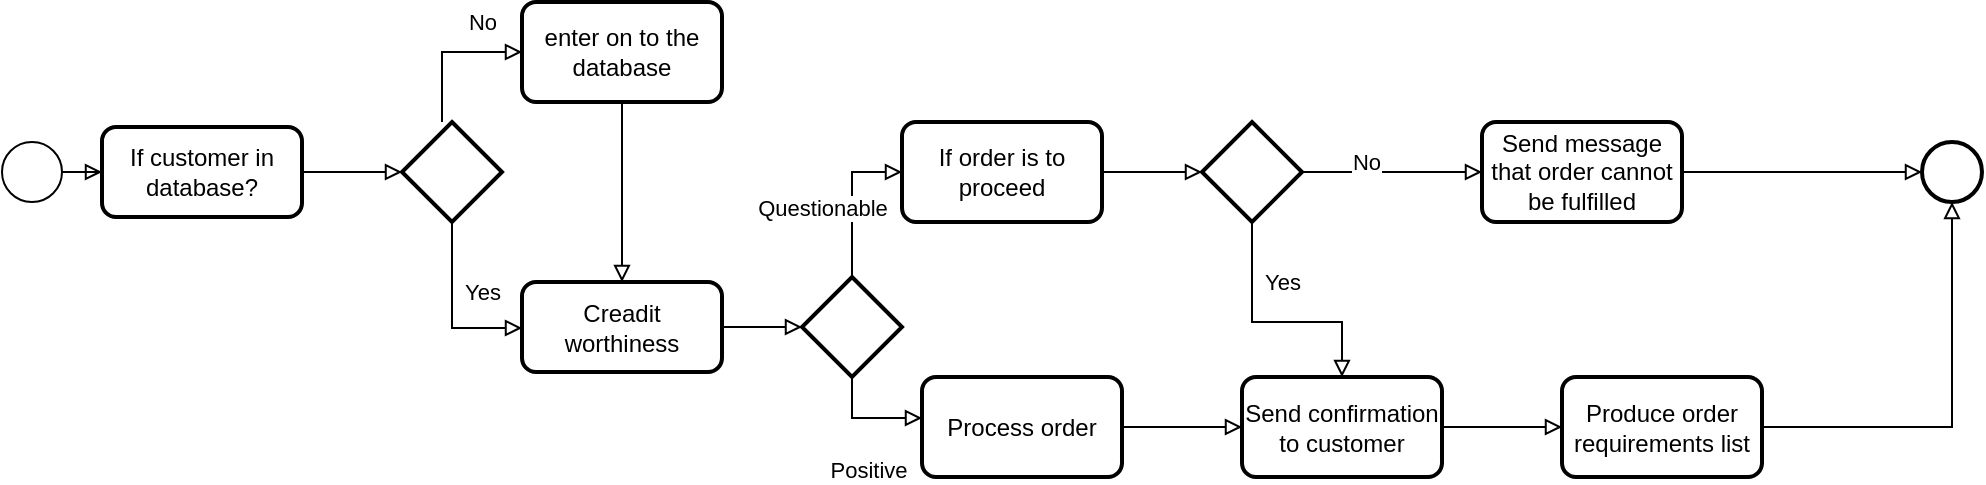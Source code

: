<mxfile version="13.8.1" type="github">
  <diagram id="C5RBs43oDa-KdzZeNtuy" name="Page-1">
    <mxGraphModel dx="1422" dy="794" grid="1" gridSize="10" guides="1" tooltips="1" connect="1" arrows="1" fold="1" page="1" pageScale="1" pageWidth="827" pageHeight="1169" math="0" shadow="0">
      <root>
        <mxCell id="WIyWlLk6GJQsqaUBKTNV-0" />
        <mxCell id="WIyWlLk6GJQsqaUBKTNV-1" parent="WIyWlLk6GJQsqaUBKTNV-0" />
        <mxCell id="dr_eGFU53ikKN1Gfr4Bc-15" value="No" style="edgeStyle=orthogonalEdgeStyle;rounded=0;orthogonalLoop=1;jettySize=auto;html=1;entryX=0;entryY=0.5;entryDx=0;entryDy=0;endArrow=block;endFill=0;strokeColor=#000000;" edge="1" parent="WIyWlLk6GJQsqaUBKTNV-1" source="dr_eGFU53ikKN1Gfr4Bc-11" target="dr_eGFU53ikKN1Gfr4Bc-14">
          <mxGeometry x="0.467" y="15" relative="1" as="geometry">
            <Array as="points">
              <mxPoint x="240" y="305" />
            </Array>
            <mxPoint as="offset" />
          </mxGeometry>
        </mxCell>
        <mxCell id="dr_eGFU53ikKN1Gfr4Bc-30" value="Yes" style="edgeStyle=orthogonalEdgeStyle;rounded=0;orthogonalLoop=1;jettySize=auto;html=1;endArrow=block;endFill=0;strokeColor=#000000;" edge="1" parent="WIyWlLk6GJQsqaUBKTNV-1" source="dr_eGFU53ikKN1Gfr4Bc-11" target="dr_eGFU53ikKN1Gfr4Bc-29">
          <mxGeometry x="-0.2" y="15" relative="1" as="geometry">
            <Array as="points">
              <mxPoint x="245" y="443" />
            </Array>
            <mxPoint as="offset" />
          </mxGeometry>
        </mxCell>
        <mxCell id="dr_eGFU53ikKN1Gfr4Bc-11" value="" style="strokeWidth=2;html=1;shape=mxgraph.flowchart.decision;whiteSpace=wrap;" vertex="1" parent="WIyWlLk6GJQsqaUBKTNV-1">
          <mxGeometry x="220" y="340" width="50" height="50" as="geometry" />
        </mxCell>
        <mxCell id="dr_eGFU53ikKN1Gfr4Bc-41" style="edgeStyle=orthogonalEdgeStyle;rounded=0;orthogonalLoop=1;jettySize=auto;html=1;entryX=0.5;entryY=0;entryDx=0;entryDy=0;endArrow=block;endFill=0;strokeColor=#000000;" edge="1" parent="WIyWlLk6GJQsqaUBKTNV-1" source="dr_eGFU53ikKN1Gfr4Bc-14" target="dr_eGFU53ikKN1Gfr4Bc-29">
          <mxGeometry relative="1" as="geometry">
            <Array as="points">
              <mxPoint x="330" y="370" />
              <mxPoint x="330" y="370" />
            </Array>
          </mxGeometry>
        </mxCell>
        <mxCell id="dr_eGFU53ikKN1Gfr4Bc-14" value="enter on to the database" style="rounded=1;whiteSpace=wrap;html=1;absoluteArcSize=1;arcSize=14;strokeWidth=2;" vertex="1" parent="WIyWlLk6GJQsqaUBKTNV-1">
          <mxGeometry x="280" y="280" width="100" height="50" as="geometry" />
        </mxCell>
        <mxCell id="dr_eGFU53ikKN1Gfr4Bc-25" style="edgeStyle=orthogonalEdgeStyle;rounded=0;orthogonalLoop=1;jettySize=auto;html=1;endArrow=block;endFill=0;strokeColor=#000000;" edge="1" parent="WIyWlLk6GJQsqaUBKTNV-1" source="dr_eGFU53ikKN1Gfr4Bc-22" target="dr_eGFU53ikKN1Gfr4Bc-24">
          <mxGeometry relative="1" as="geometry" />
        </mxCell>
        <mxCell id="dr_eGFU53ikKN1Gfr4Bc-22" value="Process order" style="rounded=1;whiteSpace=wrap;html=1;absoluteArcSize=1;arcSize=14;strokeWidth=2;" vertex="1" parent="WIyWlLk6GJQsqaUBKTNV-1">
          <mxGeometry x="480" y="467.5" width="100" height="50" as="geometry" />
        </mxCell>
        <mxCell id="dr_eGFU53ikKN1Gfr4Bc-55" value="" style="edgeStyle=orthogonalEdgeStyle;rounded=0;orthogonalLoop=1;jettySize=auto;html=1;endArrow=block;endFill=0;strokeColor=#000000;" edge="1" parent="WIyWlLk6GJQsqaUBKTNV-1" source="dr_eGFU53ikKN1Gfr4Bc-24" target="dr_eGFU53ikKN1Gfr4Bc-54">
          <mxGeometry relative="1" as="geometry" />
        </mxCell>
        <mxCell id="dr_eGFU53ikKN1Gfr4Bc-24" value="Send confirmation to customer" style="rounded=1;whiteSpace=wrap;html=1;absoluteArcSize=1;arcSize=14;strokeWidth=2;" vertex="1" parent="WIyWlLk6GJQsqaUBKTNV-1">
          <mxGeometry x="640" y="467.5" width="100" height="50" as="geometry" />
        </mxCell>
        <mxCell id="dr_eGFU53ikKN1Gfr4Bc-28" style="edgeStyle=orthogonalEdgeStyle;rounded=0;orthogonalLoop=1;jettySize=auto;html=1;entryX=0;entryY=0.5;entryDx=0;entryDy=0;entryPerimeter=0;endArrow=block;endFill=0;strokeColor=#000000;" edge="1" parent="WIyWlLk6GJQsqaUBKTNV-1" source="dr_eGFU53ikKN1Gfr4Bc-26" target="dr_eGFU53ikKN1Gfr4Bc-11">
          <mxGeometry relative="1" as="geometry">
            <Array as="points">
              <mxPoint x="220" y="365" />
              <mxPoint x="220" y="365" />
            </Array>
          </mxGeometry>
        </mxCell>
        <mxCell id="dr_eGFU53ikKN1Gfr4Bc-26" value="If customer in database?" style="rounded=1;whiteSpace=wrap;html=1;absoluteArcSize=1;arcSize=14;strokeWidth=2;" vertex="1" parent="WIyWlLk6GJQsqaUBKTNV-1">
          <mxGeometry x="70" y="342.5" width="100" height="45" as="geometry" />
        </mxCell>
        <mxCell id="dr_eGFU53ikKN1Gfr4Bc-33" value="" style="edgeStyle=orthogonalEdgeStyle;rounded=0;orthogonalLoop=1;jettySize=auto;html=1;endArrow=block;endFill=0;strokeColor=#000000;" edge="1" parent="WIyWlLk6GJQsqaUBKTNV-1" source="dr_eGFU53ikKN1Gfr4Bc-29" target="dr_eGFU53ikKN1Gfr4Bc-32">
          <mxGeometry relative="1" as="geometry" />
        </mxCell>
        <mxCell id="dr_eGFU53ikKN1Gfr4Bc-29" value="Creadit worthiness" style="rounded=1;whiteSpace=wrap;html=1;absoluteArcSize=1;arcSize=14;strokeWidth=2;" vertex="1" parent="WIyWlLk6GJQsqaUBKTNV-1">
          <mxGeometry x="280" y="420" width="100" height="45" as="geometry" />
        </mxCell>
        <mxCell id="dr_eGFU53ikKN1Gfr4Bc-34" value="Positive" style="edgeStyle=orthogonalEdgeStyle;rounded=0;orthogonalLoop=1;jettySize=auto;html=1;endArrow=block;endFill=0;strokeColor=#000000;" edge="1" parent="WIyWlLk6GJQsqaUBKTNV-1" source="dr_eGFU53ikKN1Gfr4Bc-32" target="dr_eGFU53ikKN1Gfr4Bc-22">
          <mxGeometry x="-0.261" y="-13" relative="1" as="geometry">
            <Array as="points">
              <mxPoint x="445" y="488" />
            </Array>
            <mxPoint x="8" y="13" as="offset" />
          </mxGeometry>
        </mxCell>
        <mxCell id="dr_eGFU53ikKN1Gfr4Bc-39" value="Questionable" style="edgeStyle=orthogonalEdgeStyle;rounded=0;orthogonalLoop=1;jettySize=auto;html=1;entryX=0;entryY=0.5;entryDx=0;entryDy=0;endArrow=block;endFill=0;strokeColor=#000000;" edge="1" parent="WIyWlLk6GJQsqaUBKTNV-1" source="dr_eGFU53ikKN1Gfr4Bc-32" target="dr_eGFU53ikKN1Gfr4Bc-38">
          <mxGeometry x="-0.091" y="15" relative="1" as="geometry">
            <mxPoint as="offset" />
          </mxGeometry>
        </mxCell>
        <mxCell id="dr_eGFU53ikKN1Gfr4Bc-32" value="" style="strokeWidth=2;html=1;shape=mxgraph.flowchart.decision;whiteSpace=wrap;" vertex="1" parent="WIyWlLk6GJQsqaUBKTNV-1">
          <mxGeometry x="420" y="417.5" width="50" height="50" as="geometry" />
        </mxCell>
        <mxCell id="dr_eGFU53ikKN1Gfr4Bc-45" value="" style="edgeStyle=orthogonalEdgeStyle;rounded=0;orthogonalLoop=1;jettySize=auto;html=1;endArrow=block;endFill=0;strokeColor=#000000;" edge="1" parent="WIyWlLk6GJQsqaUBKTNV-1" source="dr_eGFU53ikKN1Gfr4Bc-38" target="dr_eGFU53ikKN1Gfr4Bc-44">
          <mxGeometry relative="1" as="geometry" />
        </mxCell>
        <mxCell id="dr_eGFU53ikKN1Gfr4Bc-38" value="If order is to proceed" style="rounded=1;whiteSpace=wrap;html=1;absoluteArcSize=1;arcSize=14;strokeWidth=2;" vertex="1" parent="WIyWlLk6GJQsqaUBKTNV-1">
          <mxGeometry x="470" y="340" width="100" height="50" as="geometry" />
        </mxCell>
        <mxCell id="dr_eGFU53ikKN1Gfr4Bc-48" value="No" style="edgeStyle=orthogonalEdgeStyle;rounded=0;orthogonalLoop=1;jettySize=auto;html=1;endArrow=block;endFill=0;strokeColor=#000000;" edge="1" parent="WIyWlLk6GJQsqaUBKTNV-1" source="dr_eGFU53ikKN1Gfr4Bc-44" target="dr_eGFU53ikKN1Gfr4Bc-47">
          <mxGeometry x="-0.3" y="5" relative="1" as="geometry">
            <mxPoint as="offset" />
          </mxGeometry>
        </mxCell>
        <mxCell id="dr_eGFU53ikKN1Gfr4Bc-53" value="Yes" style="edgeStyle=orthogonalEdgeStyle;rounded=0;orthogonalLoop=1;jettySize=auto;html=1;endArrow=block;endFill=0;strokeColor=#000000;entryX=0.5;entryY=0;entryDx=0;entryDy=0;" edge="1" parent="WIyWlLk6GJQsqaUBKTNV-1" target="dr_eGFU53ikKN1Gfr4Bc-24">
          <mxGeometry x="0.061" y="20" relative="1" as="geometry">
            <mxPoint x="645" y="390" as="sourcePoint" />
            <mxPoint x="755" y="500" as="targetPoint" />
            <Array as="points">
              <mxPoint x="670" y="440" />
              <mxPoint x="670" y="440" />
            </Array>
            <mxPoint as="offset" />
          </mxGeometry>
        </mxCell>
        <mxCell id="dr_eGFU53ikKN1Gfr4Bc-44" value="" style="strokeWidth=2;html=1;shape=mxgraph.flowchart.decision;whiteSpace=wrap;" vertex="1" parent="WIyWlLk6GJQsqaUBKTNV-1">
          <mxGeometry x="620" y="340" width="50" height="50" as="geometry" />
        </mxCell>
        <mxCell id="dr_eGFU53ikKN1Gfr4Bc-62" style="edgeStyle=orthogonalEdgeStyle;rounded=0;orthogonalLoop=1;jettySize=auto;html=1;entryX=0;entryY=0.5;entryDx=0;entryDy=0;entryPerimeter=0;endArrow=block;endFill=0;strokeColor=#000000;" edge="1" parent="WIyWlLk6GJQsqaUBKTNV-1" source="dr_eGFU53ikKN1Gfr4Bc-47" target="dr_eGFU53ikKN1Gfr4Bc-58">
          <mxGeometry relative="1" as="geometry" />
        </mxCell>
        <mxCell id="dr_eGFU53ikKN1Gfr4Bc-47" value="Send message that order cannot be fulfilled" style="rounded=1;whiteSpace=wrap;html=1;absoluteArcSize=1;arcSize=14;strokeWidth=2;" vertex="1" parent="WIyWlLk6GJQsqaUBKTNV-1">
          <mxGeometry x="760" y="340" width="100" height="50" as="geometry" />
        </mxCell>
        <mxCell id="dr_eGFU53ikKN1Gfr4Bc-59" value="" style="edgeStyle=orthogonalEdgeStyle;rounded=0;orthogonalLoop=1;jettySize=auto;html=1;endArrow=block;endFill=0;strokeColor=#000000;" edge="1" parent="WIyWlLk6GJQsqaUBKTNV-1" source="dr_eGFU53ikKN1Gfr4Bc-54" target="dr_eGFU53ikKN1Gfr4Bc-58">
          <mxGeometry relative="1" as="geometry" />
        </mxCell>
        <mxCell id="dr_eGFU53ikKN1Gfr4Bc-54" value="Produce order requirements&amp;nbsp;list" style="rounded=1;whiteSpace=wrap;html=1;absoluteArcSize=1;arcSize=14;strokeWidth=2;" vertex="1" parent="WIyWlLk6GJQsqaUBKTNV-1">
          <mxGeometry x="800" y="467.5" width="100" height="50" as="geometry" />
        </mxCell>
        <mxCell id="dr_eGFU53ikKN1Gfr4Bc-57" value="" style="edgeStyle=orthogonalEdgeStyle;rounded=0;orthogonalLoop=1;jettySize=auto;html=1;endArrow=block;endFill=0;strokeColor=#000000;" edge="1" parent="WIyWlLk6GJQsqaUBKTNV-1" source="dr_eGFU53ikKN1Gfr4Bc-56" target="dr_eGFU53ikKN1Gfr4Bc-26">
          <mxGeometry relative="1" as="geometry" />
        </mxCell>
        <mxCell id="dr_eGFU53ikKN1Gfr4Bc-56" value="" style="ellipse;whiteSpace=wrap;html=1;aspect=fixed;" vertex="1" parent="WIyWlLk6GJQsqaUBKTNV-1">
          <mxGeometry x="20" y="350" width="30" height="30" as="geometry" />
        </mxCell>
        <mxCell id="dr_eGFU53ikKN1Gfr4Bc-58" value="" style="strokeWidth=2;html=1;shape=mxgraph.flowchart.start_2;whiteSpace=wrap;" vertex="1" parent="WIyWlLk6GJQsqaUBKTNV-1">
          <mxGeometry x="980" y="350" width="30" height="30" as="geometry" />
        </mxCell>
      </root>
    </mxGraphModel>
  </diagram>
</mxfile>
